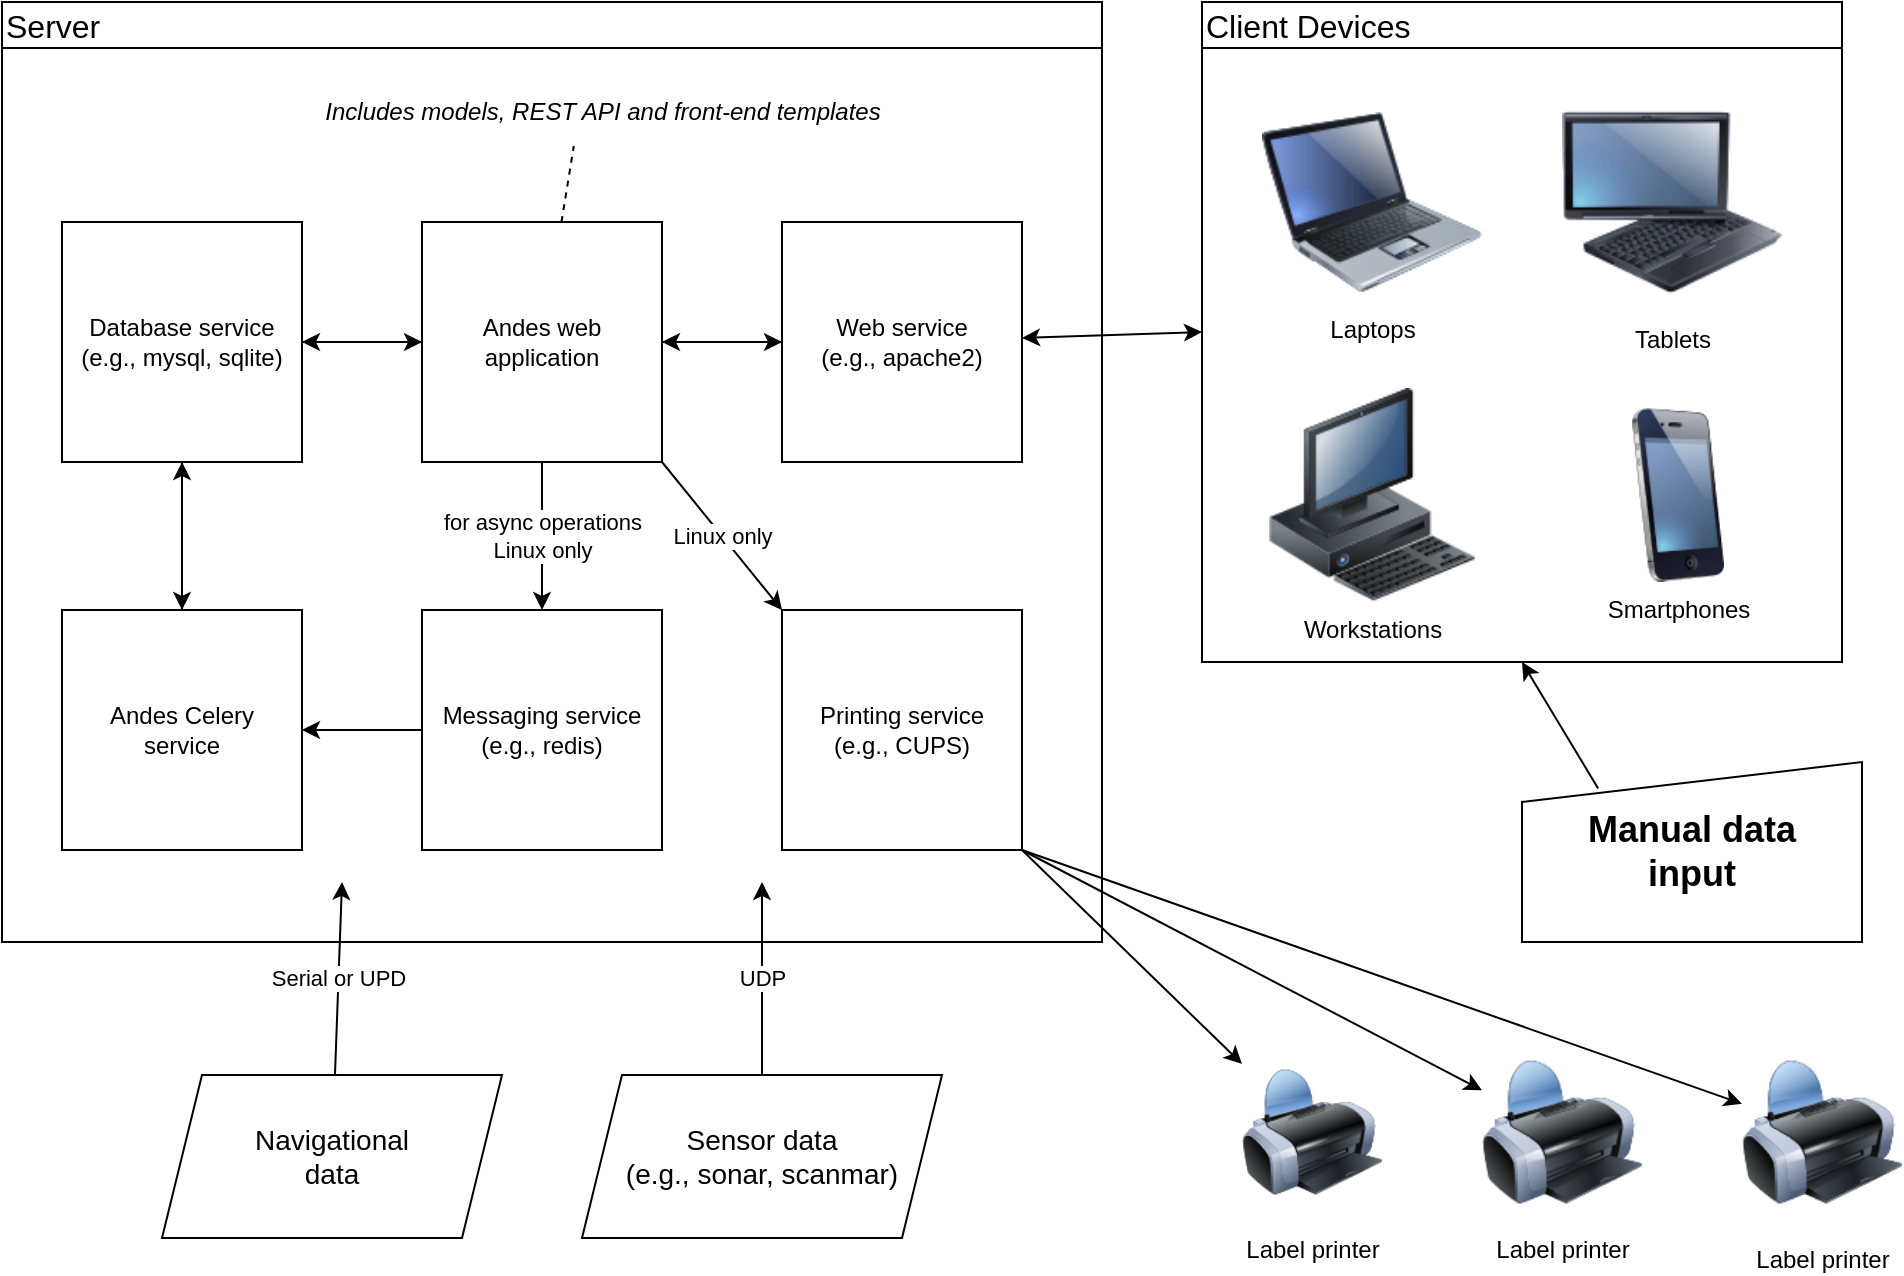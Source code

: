 <mxfile version="21.3.7" type="github">
  <diagram id="R2lEEEUBdFMjLlhIrx00" name="Page-1">
    <mxGraphModel dx="1194" dy="766" grid="1" gridSize="10" guides="1" tooltips="1" connect="1" arrows="1" fold="1" page="1" pageScale="1" pageWidth="1100" pageHeight="850" math="0" shadow="0" extFonts="Permanent Marker^https://fonts.googleapis.com/css?family=Permanent+Marker">
      <root>
        <mxCell id="0" />
        <mxCell id="1" parent="0" />
        <mxCell id="8GuR-a8V1e1RuhHZd9S7-1" value="Server" style="swimlane;whiteSpace=wrap;html=1;align=left;fontSize=16;fontStyle=0" vertex="1" parent="1">
          <mxGeometry x="10" y="10" width="550" height="470" as="geometry" />
        </mxCell>
        <mxCell id="8GuR-a8V1e1RuhHZd9S7-34" value="" style="rounded=0;orthogonalLoop=1;jettySize=auto;html=1;" edge="1" parent="8GuR-a8V1e1RuhHZd9S7-1" source="8GuR-a8V1e1RuhHZd9S7-2" target="8GuR-a8V1e1RuhHZd9S7-3">
          <mxGeometry relative="1" as="geometry" />
        </mxCell>
        <mxCell id="8GuR-a8V1e1RuhHZd9S7-38" value="" style="rounded=0;orthogonalLoop=1;jettySize=auto;html=1;" edge="1" parent="8GuR-a8V1e1RuhHZd9S7-1" source="8GuR-a8V1e1RuhHZd9S7-2" target="8GuR-a8V1e1RuhHZd9S7-5">
          <mxGeometry relative="1" as="geometry" />
        </mxCell>
        <mxCell id="8GuR-a8V1e1RuhHZd9S7-2" value="Database service&lt;br&gt;(e.g., mysql, sqlite)" style="whiteSpace=wrap;html=1;aspect=fixed;" vertex="1" parent="8GuR-a8V1e1RuhHZd9S7-1">
          <mxGeometry x="30" y="110" width="120" height="120" as="geometry" />
        </mxCell>
        <mxCell id="8GuR-a8V1e1RuhHZd9S7-35" value="for async operations&lt;br&gt;Linux only" style="rounded=0;orthogonalLoop=1;jettySize=auto;html=1;" edge="1" parent="8GuR-a8V1e1RuhHZd9S7-1" source="8GuR-a8V1e1RuhHZd9S7-3" target="8GuR-a8V1e1RuhHZd9S7-6">
          <mxGeometry relative="1" as="geometry" />
        </mxCell>
        <mxCell id="8GuR-a8V1e1RuhHZd9S7-36" value="" style="rounded=0;orthogonalLoop=1;jettySize=auto;html=1;" edge="1" parent="8GuR-a8V1e1RuhHZd9S7-1" source="8GuR-a8V1e1RuhHZd9S7-3" target="8GuR-a8V1e1RuhHZd9S7-4">
          <mxGeometry relative="1" as="geometry" />
        </mxCell>
        <mxCell id="8GuR-a8V1e1RuhHZd9S7-39" value="" style="rounded=0;orthogonalLoop=1;jettySize=auto;html=1;" edge="1" parent="8GuR-a8V1e1RuhHZd9S7-1" source="8GuR-a8V1e1RuhHZd9S7-3" target="8GuR-a8V1e1RuhHZd9S7-2">
          <mxGeometry relative="1" as="geometry" />
        </mxCell>
        <mxCell id="8GuR-a8V1e1RuhHZd9S7-48" value="" style="rounded=0;orthogonalLoop=1;jettySize=auto;html=1;dashed=1;endArrow=none;endFill=0;entryX=0.453;entryY=1.067;entryDx=0;entryDy=0;entryPerimeter=0;" edge="1" parent="8GuR-a8V1e1RuhHZd9S7-1" source="8GuR-a8V1e1RuhHZd9S7-3" target="8GuR-a8V1e1RuhHZd9S7-43">
          <mxGeometry relative="1" as="geometry">
            <mxPoint x="304" y="85" as="targetPoint" />
          </mxGeometry>
        </mxCell>
        <mxCell id="8GuR-a8V1e1RuhHZd9S7-3" value="Andes web application" style="whiteSpace=wrap;html=1;aspect=fixed;" vertex="1" parent="8GuR-a8V1e1RuhHZd9S7-1">
          <mxGeometry x="210" y="110" width="120" height="120" as="geometry" />
        </mxCell>
        <mxCell id="8GuR-a8V1e1RuhHZd9S7-40" value="" style="rounded=0;orthogonalLoop=1;jettySize=auto;html=1;" edge="1" parent="8GuR-a8V1e1RuhHZd9S7-1" source="8GuR-a8V1e1RuhHZd9S7-4" target="8GuR-a8V1e1RuhHZd9S7-3">
          <mxGeometry relative="1" as="geometry" />
        </mxCell>
        <mxCell id="8GuR-a8V1e1RuhHZd9S7-4" value="Web service&lt;br&gt;(e.g., apache2)" style="whiteSpace=wrap;html=1;aspect=fixed;" vertex="1" parent="8GuR-a8V1e1RuhHZd9S7-1">
          <mxGeometry x="390" y="110" width="120" height="120" as="geometry" />
        </mxCell>
        <mxCell id="8GuR-a8V1e1RuhHZd9S7-60" value="" style="edgeStyle=orthogonalEdgeStyle;rounded=0;orthogonalLoop=1;jettySize=auto;html=1;" edge="1" parent="8GuR-a8V1e1RuhHZd9S7-1" source="8GuR-a8V1e1RuhHZd9S7-5" target="8GuR-a8V1e1RuhHZd9S7-2">
          <mxGeometry relative="1" as="geometry" />
        </mxCell>
        <mxCell id="8GuR-a8V1e1RuhHZd9S7-5" value="Andes Celery&lt;br&gt;service" style="whiteSpace=wrap;html=1;aspect=fixed;" vertex="1" parent="8GuR-a8V1e1RuhHZd9S7-1">
          <mxGeometry x="30" y="304" width="120" height="120" as="geometry" />
        </mxCell>
        <mxCell id="8GuR-a8V1e1RuhHZd9S7-42" value="" style="rounded=0;orthogonalLoop=1;jettySize=auto;html=1;" edge="1" parent="8GuR-a8V1e1RuhHZd9S7-1" source="8GuR-a8V1e1RuhHZd9S7-6" target="8GuR-a8V1e1RuhHZd9S7-5">
          <mxGeometry relative="1" as="geometry" />
        </mxCell>
        <mxCell id="8GuR-a8V1e1RuhHZd9S7-6" value="Messaging service&lt;br&gt;(e.g., redis)" style="whiteSpace=wrap;html=1;aspect=fixed;" vertex="1" parent="8GuR-a8V1e1RuhHZd9S7-1">
          <mxGeometry x="210" y="304" width="120" height="120" as="geometry" />
        </mxCell>
        <mxCell id="8GuR-a8V1e1RuhHZd9S7-7" value="Printing service&lt;br&gt;(e.g., CUPS)" style="whiteSpace=wrap;html=1;aspect=fixed;" vertex="1" parent="8GuR-a8V1e1RuhHZd9S7-1">
          <mxGeometry x="390" y="304" width="120" height="120" as="geometry" />
        </mxCell>
        <mxCell id="8GuR-a8V1e1RuhHZd9S7-37" value="Linux only" style="rounded=0;orthogonalLoop=1;jettySize=auto;html=1;exitX=1;exitY=1;exitDx=0;exitDy=0;entryX=0;entryY=0;entryDx=0;entryDy=0;" edge="1" parent="8GuR-a8V1e1RuhHZd9S7-1" source="8GuR-a8V1e1RuhHZd9S7-3" target="8GuR-a8V1e1RuhHZd9S7-7">
          <mxGeometry relative="1" as="geometry">
            <mxPoint x="280" y="240" as="sourcePoint" />
            <mxPoint x="440" y="285" as="targetPoint" />
          </mxGeometry>
        </mxCell>
        <mxCell id="8GuR-a8V1e1RuhHZd9S7-43" value="Includes models, REST API and front-end templates" style="text;html=1;align=center;verticalAlign=middle;resizable=0;points=[];autosize=1;strokeColor=none;fillColor=none;fontStyle=2" vertex="1" parent="8GuR-a8V1e1RuhHZd9S7-1">
          <mxGeometry x="150" y="40" width="300" height="30" as="geometry" />
        </mxCell>
        <mxCell id="8GuR-a8V1e1RuhHZd9S7-51" value="" style="rounded=0;orthogonalLoop=1;jettySize=auto;html=1;exitX=0.224;exitY=0.147;exitDx=0;exitDy=0;exitPerimeter=0;entryX=0.5;entryY=1;entryDx=0;entryDy=0;" edge="1" parent="1" source="8GuR-a8V1e1RuhHZd9S7-8" target="8GuR-a8V1e1RuhHZd9S7-11">
          <mxGeometry relative="1" as="geometry">
            <mxPoint x="800" y="320" as="targetPoint" />
          </mxGeometry>
        </mxCell>
        <mxCell id="8GuR-a8V1e1RuhHZd9S7-8" value="&lt;font style=&quot;font-size: 18px;&quot;&gt;Manual data &lt;br&gt;input&lt;/font&gt;" style="shape=manualInput;whiteSpace=wrap;html=1;size=20;fontSize=16;fontStyle=1" vertex="1" parent="1">
          <mxGeometry x="770" y="390" width="170" height="90" as="geometry" />
        </mxCell>
        <mxCell id="8GuR-a8V1e1RuhHZd9S7-58" value="UDP" style="rounded=0;orthogonalLoop=1;jettySize=auto;html=1;" edge="1" parent="1" source="8GuR-a8V1e1RuhHZd9S7-9">
          <mxGeometry relative="1" as="geometry">
            <mxPoint x="390" y="450" as="targetPoint" />
          </mxGeometry>
        </mxCell>
        <mxCell id="8GuR-a8V1e1RuhHZd9S7-9" value="Sensor data&lt;br style=&quot;font-size: 14px;&quot;&gt;(e.g., sonar, scanmar)" style="shape=parallelogram;perimeter=parallelogramPerimeter;whiteSpace=wrap;html=1;fixedSize=1;fontSize=14;" vertex="1" parent="1">
          <mxGeometry x="300" y="546.5" width="180" height="81.5" as="geometry" />
        </mxCell>
        <mxCell id="8GuR-a8V1e1RuhHZd9S7-59" value="Serial or UPD" style="rounded=0;orthogonalLoop=1;jettySize=auto;html=1;" edge="1" parent="1" source="8GuR-a8V1e1RuhHZd9S7-10">
          <mxGeometry relative="1" as="geometry">
            <mxPoint x="180" y="450" as="targetPoint" />
          </mxGeometry>
        </mxCell>
        <mxCell id="8GuR-a8V1e1RuhHZd9S7-10" value="Navigational &lt;br style=&quot;font-size: 14px;&quot;&gt;data" style="shape=parallelogram;perimeter=parallelogramPerimeter;whiteSpace=wrap;html=1;fixedSize=1;fontSize=14;" vertex="1" parent="1">
          <mxGeometry x="90" y="546.5" width="170" height="81.5" as="geometry" />
        </mxCell>
        <mxCell id="8GuR-a8V1e1RuhHZd9S7-11" value="Client Devices" style="swimlane;whiteSpace=wrap;html=1;align=left;fontStyle=0;fontSize=16;" vertex="1" parent="1">
          <mxGeometry x="610" y="10" width="320" height="330" as="geometry" />
        </mxCell>
        <mxCell id="8GuR-a8V1e1RuhHZd9S7-19" value="Laptops" style="image;html=1;image=img/lib/clip_art/computers/Laptop_128x128.png" vertex="1" parent="8GuR-a8V1e1RuhHZd9S7-11">
          <mxGeometry x="30" y="50" width="110" height="100" as="geometry" />
        </mxCell>
        <mxCell id="8GuR-a8V1e1RuhHZd9S7-21" value="Tablets" style="image;html=1;image=img/lib/clip_art/computers/Fujitsu_Tablet_128x128.png" vertex="1" parent="8GuR-a8V1e1RuhHZd9S7-11">
          <mxGeometry x="180" y="45" width="110" height="110" as="geometry" />
        </mxCell>
        <mxCell id="8GuR-a8V1e1RuhHZd9S7-27" value="Smartphones" style="image;html=1;image=img/lib/clip_art/telecommunication/iPhone_128x128.png" vertex="1" parent="8GuR-a8V1e1RuhHZd9S7-11">
          <mxGeometry x="188" y="203" width="100" height="87" as="geometry" />
        </mxCell>
        <mxCell id="8GuR-a8V1e1RuhHZd9S7-30" value="Workstations" style="image;html=1;image=img/lib/clip_art/computers/Workstation_128x128.png" vertex="1" parent="8GuR-a8V1e1RuhHZd9S7-11">
          <mxGeometry x="30" y="193" width="110" height="107" as="geometry" />
        </mxCell>
        <mxCell id="8GuR-a8V1e1RuhHZd9S7-49" value="Label printer" style="image;html=1;image=img/lib/clip_art/computers/Printer_128x128.png" vertex="1" parent="1">
          <mxGeometry x="630" y="530" width="70" height="90" as="geometry" />
        </mxCell>
        <mxCell id="8GuR-a8V1e1RuhHZd9S7-41" style="rounded=0;orthogonalLoop=1;jettySize=auto;html=1;startArrow=classic;startFill=1;entryX=0;entryY=0.5;entryDx=0;entryDy=0;" edge="1" parent="1" source="8GuR-a8V1e1RuhHZd9S7-4" target="8GuR-a8V1e1RuhHZd9S7-11">
          <mxGeometry relative="1" as="geometry">
            <mxPoint x="770" y="185" as="targetPoint" />
          </mxGeometry>
        </mxCell>
        <mxCell id="8GuR-a8V1e1RuhHZd9S7-53" value="" style="rounded=0;orthogonalLoop=1;jettySize=auto;html=1;exitX=1;exitY=1;exitDx=0;exitDy=0;" edge="1" parent="1" source="8GuR-a8V1e1RuhHZd9S7-7" target="8GuR-a8V1e1RuhHZd9S7-49">
          <mxGeometry x="0.187" y="1" relative="1" as="geometry">
            <mxPoint x="350" y="250" as="sourcePoint" />
            <mxPoint x="410" y="324" as="targetPoint" />
            <mxPoint as="offset" />
          </mxGeometry>
        </mxCell>
        <mxCell id="8GuR-a8V1e1RuhHZd9S7-54" value="Label printer" style="image;html=1;image=img/lib/clip_art/computers/Printer_128x128.png" vertex="1" parent="1">
          <mxGeometry x="750" y="530" width="80" height="90" as="geometry" />
        </mxCell>
        <mxCell id="8GuR-a8V1e1RuhHZd9S7-55" value="Label printer" style="image;html=1;image=img/lib/clip_art/computers/Printer_128x128.png" vertex="1" parent="1">
          <mxGeometry x="880" y="525" width="80" height="100" as="geometry" />
        </mxCell>
        <mxCell id="8GuR-a8V1e1RuhHZd9S7-56" value="" style="rounded=0;orthogonalLoop=1;jettySize=auto;html=1;exitX=1;exitY=1;exitDx=0;exitDy=0;" edge="1" parent="1" source="8GuR-a8V1e1RuhHZd9S7-7" target="8GuR-a8V1e1RuhHZd9S7-54">
          <mxGeometry x="0.187" y="1" relative="1" as="geometry">
            <mxPoint x="520" y="430" as="sourcePoint" />
            <mxPoint x="610" y="523" as="targetPoint" />
            <mxPoint as="offset" />
          </mxGeometry>
        </mxCell>
        <mxCell id="8GuR-a8V1e1RuhHZd9S7-57" value="" style="rounded=0;orthogonalLoop=1;jettySize=auto;html=1;exitX=1;exitY=1;exitDx=0;exitDy=0;" edge="1" parent="1" source="8GuR-a8V1e1RuhHZd9S7-7" target="8GuR-a8V1e1RuhHZd9S7-55">
          <mxGeometry x="0.187" y="1" relative="1" as="geometry">
            <mxPoint x="530" y="420" as="sourcePoint" />
            <mxPoint x="730" y="538" as="targetPoint" />
            <mxPoint as="offset" />
          </mxGeometry>
        </mxCell>
      </root>
    </mxGraphModel>
  </diagram>
</mxfile>
